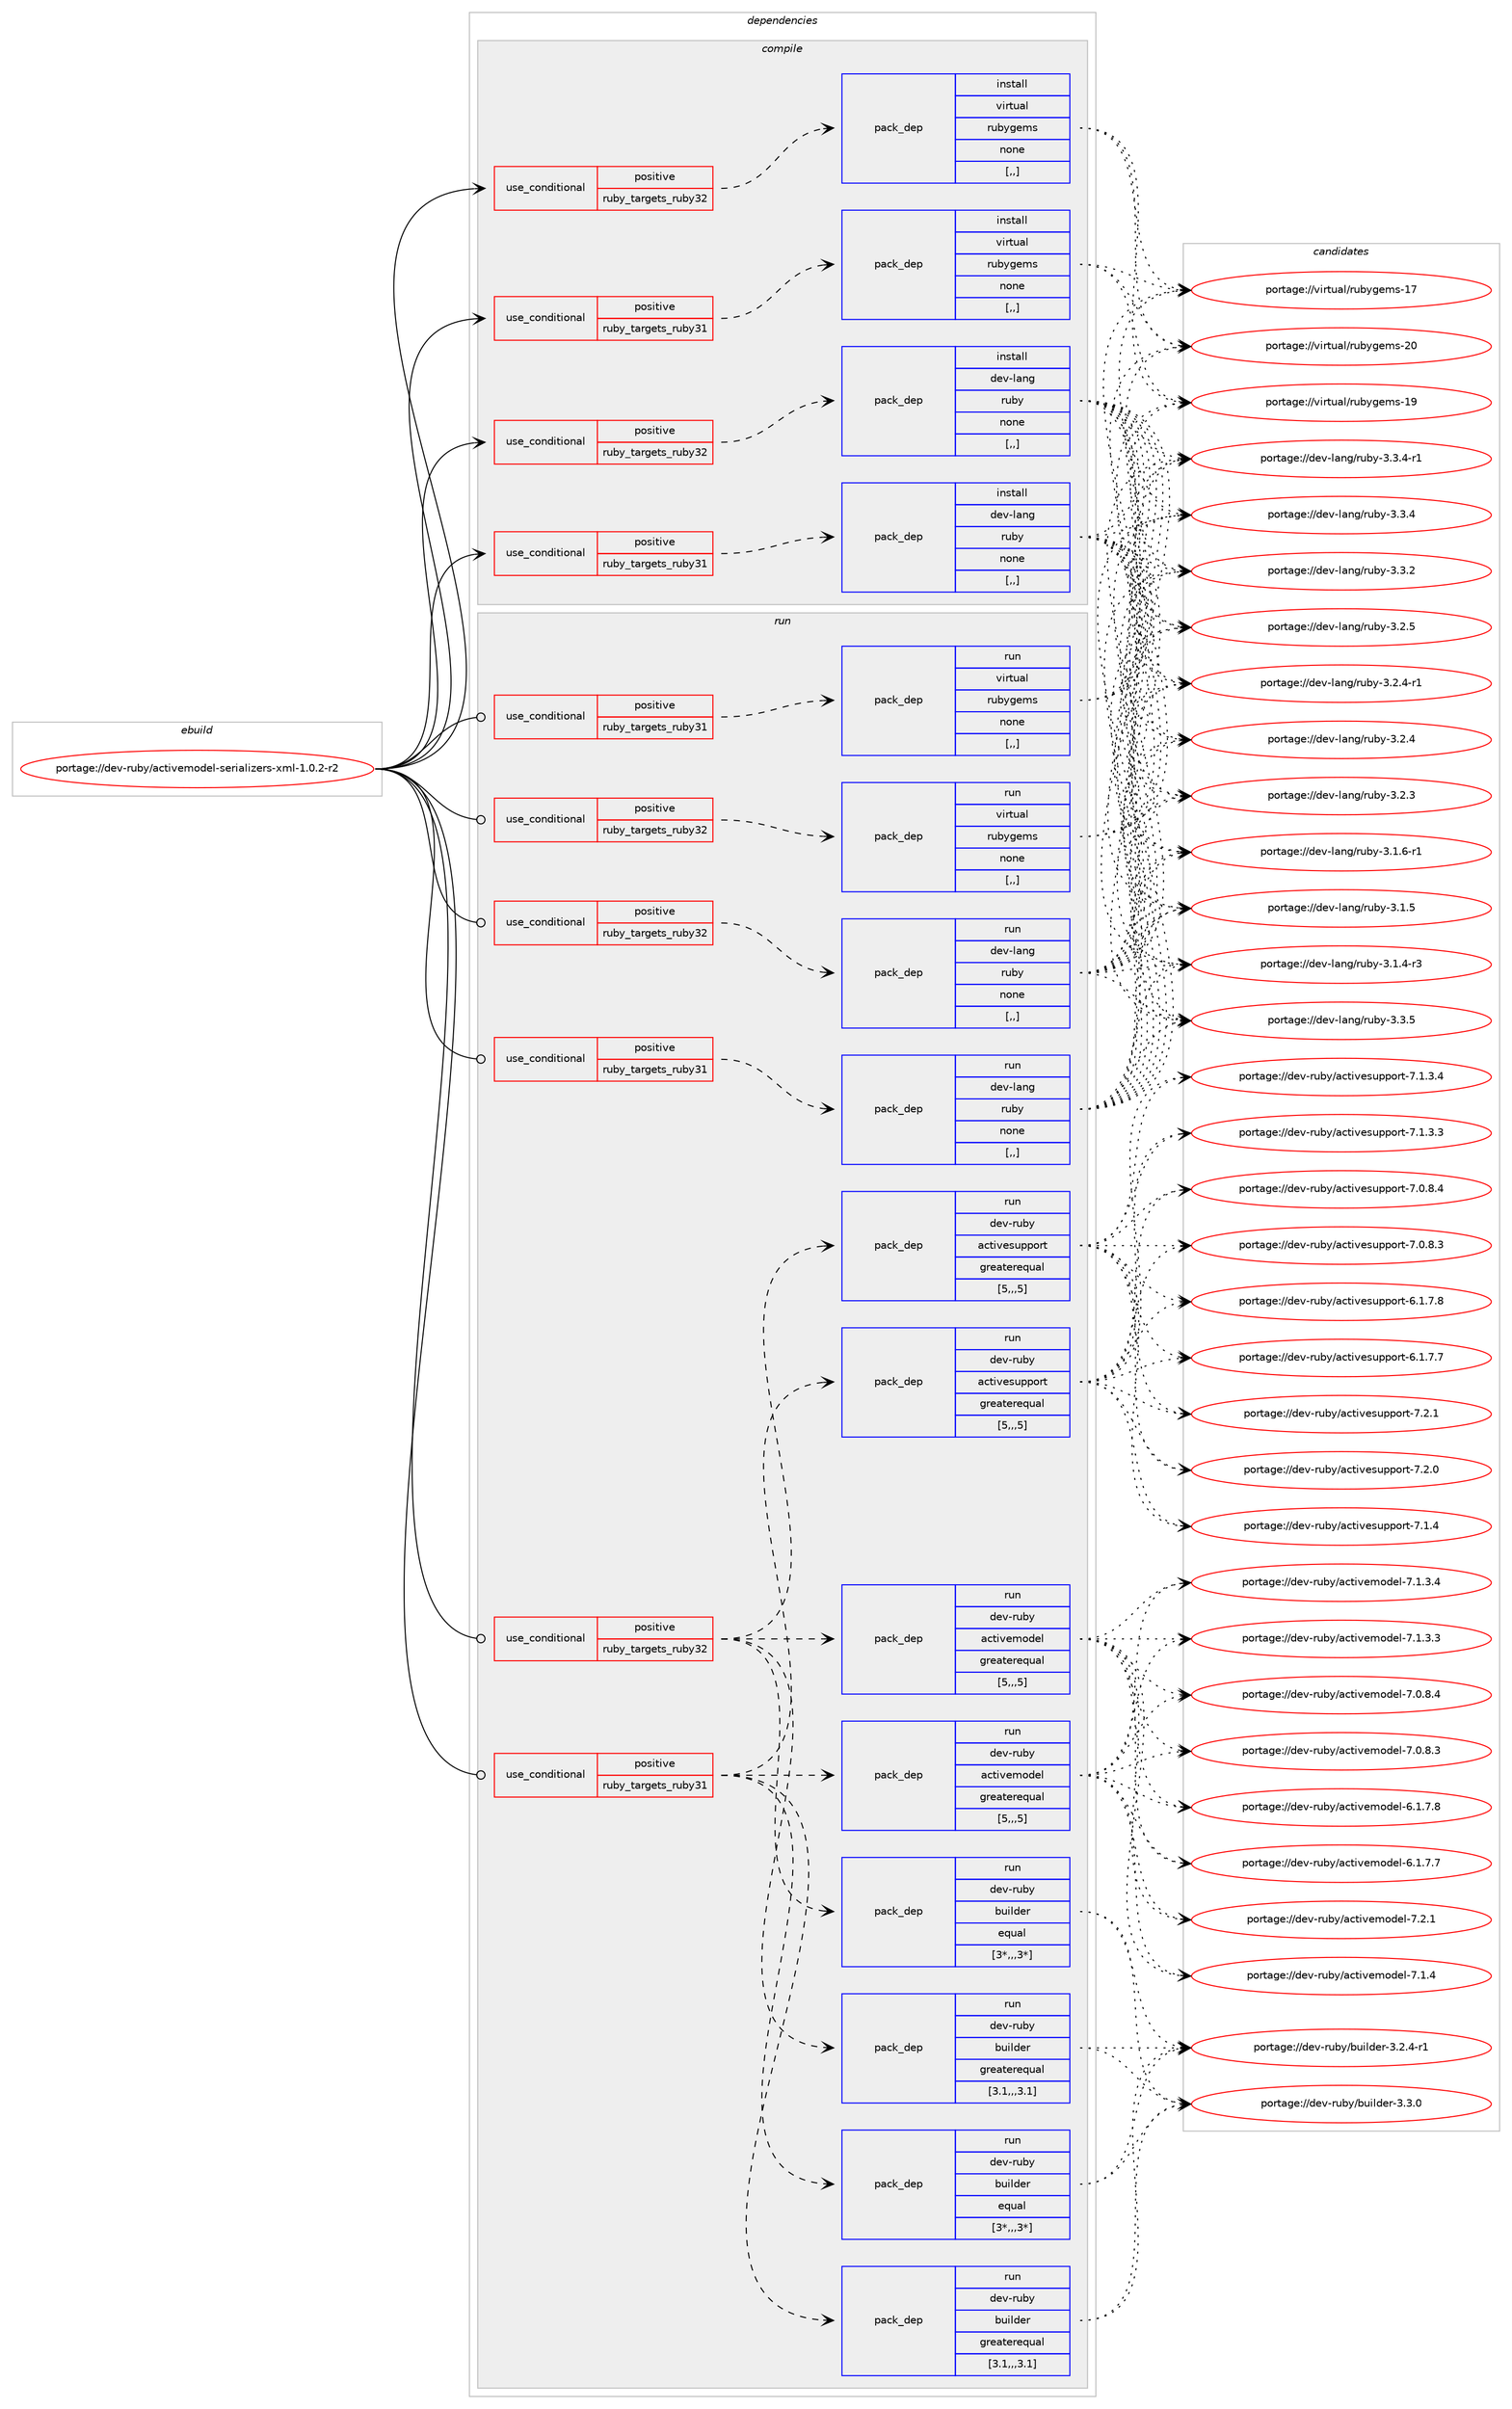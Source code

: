 digraph prolog {

# *************
# Graph options
# *************

newrank=true;
concentrate=true;
compound=true;
graph [rankdir=LR,fontname=Helvetica,fontsize=10,ranksep=1.5];#, ranksep=2.5, nodesep=0.2];
edge  [arrowhead=vee];
node  [fontname=Helvetica,fontsize=10];

# **********
# The ebuild
# **********

subgraph cluster_leftcol {
color=gray;
label=<<i>ebuild</i>>;
id [label="portage://dev-ruby/activemodel-serializers-xml-1.0.2-r2", color=red, width=4, href="../dev-ruby/activemodel-serializers-xml-1.0.2-r2.svg"];
}

# ****************
# The dependencies
# ****************

subgraph cluster_midcol {
color=gray;
label=<<i>dependencies</i>>;
subgraph cluster_compile {
fillcolor="#eeeeee";
style=filled;
label=<<i>compile</i>>;
subgraph cond174325 {
dependency670115 [label=<<TABLE BORDER="0" CELLBORDER="1" CELLSPACING="0" CELLPADDING="4"><TR><TD ROWSPAN="3" CELLPADDING="10">use_conditional</TD></TR><TR><TD>positive</TD></TR><TR><TD>ruby_targets_ruby31</TD></TR></TABLE>>, shape=none, color=red];
subgraph pack490912 {
dependency670116 [label=<<TABLE BORDER="0" CELLBORDER="1" CELLSPACING="0" CELLPADDING="4" WIDTH="220"><TR><TD ROWSPAN="6" CELLPADDING="30">pack_dep</TD></TR><TR><TD WIDTH="110">install</TD></TR><TR><TD>dev-lang</TD></TR><TR><TD>ruby</TD></TR><TR><TD>none</TD></TR><TR><TD>[,,]</TD></TR></TABLE>>, shape=none, color=blue];
}
dependency670115:e -> dependency670116:w [weight=20,style="dashed",arrowhead="vee"];
}
id:e -> dependency670115:w [weight=20,style="solid",arrowhead="vee"];
subgraph cond174326 {
dependency670117 [label=<<TABLE BORDER="0" CELLBORDER="1" CELLSPACING="0" CELLPADDING="4"><TR><TD ROWSPAN="3" CELLPADDING="10">use_conditional</TD></TR><TR><TD>positive</TD></TR><TR><TD>ruby_targets_ruby31</TD></TR></TABLE>>, shape=none, color=red];
subgraph pack490913 {
dependency670118 [label=<<TABLE BORDER="0" CELLBORDER="1" CELLSPACING="0" CELLPADDING="4" WIDTH="220"><TR><TD ROWSPAN="6" CELLPADDING="30">pack_dep</TD></TR><TR><TD WIDTH="110">install</TD></TR><TR><TD>virtual</TD></TR><TR><TD>rubygems</TD></TR><TR><TD>none</TD></TR><TR><TD>[,,]</TD></TR></TABLE>>, shape=none, color=blue];
}
dependency670117:e -> dependency670118:w [weight=20,style="dashed",arrowhead="vee"];
}
id:e -> dependency670117:w [weight=20,style="solid",arrowhead="vee"];
subgraph cond174327 {
dependency670119 [label=<<TABLE BORDER="0" CELLBORDER="1" CELLSPACING="0" CELLPADDING="4"><TR><TD ROWSPAN="3" CELLPADDING="10">use_conditional</TD></TR><TR><TD>positive</TD></TR><TR><TD>ruby_targets_ruby32</TD></TR></TABLE>>, shape=none, color=red];
subgraph pack490914 {
dependency670120 [label=<<TABLE BORDER="0" CELLBORDER="1" CELLSPACING="0" CELLPADDING="4" WIDTH="220"><TR><TD ROWSPAN="6" CELLPADDING="30">pack_dep</TD></TR><TR><TD WIDTH="110">install</TD></TR><TR><TD>dev-lang</TD></TR><TR><TD>ruby</TD></TR><TR><TD>none</TD></TR><TR><TD>[,,]</TD></TR></TABLE>>, shape=none, color=blue];
}
dependency670119:e -> dependency670120:w [weight=20,style="dashed",arrowhead="vee"];
}
id:e -> dependency670119:w [weight=20,style="solid",arrowhead="vee"];
subgraph cond174328 {
dependency670121 [label=<<TABLE BORDER="0" CELLBORDER="1" CELLSPACING="0" CELLPADDING="4"><TR><TD ROWSPAN="3" CELLPADDING="10">use_conditional</TD></TR><TR><TD>positive</TD></TR><TR><TD>ruby_targets_ruby32</TD></TR></TABLE>>, shape=none, color=red];
subgraph pack490915 {
dependency670122 [label=<<TABLE BORDER="0" CELLBORDER="1" CELLSPACING="0" CELLPADDING="4" WIDTH="220"><TR><TD ROWSPAN="6" CELLPADDING="30">pack_dep</TD></TR><TR><TD WIDTH="110">install</TD></TR><TR><TD>virtual</TD></TR><TR><TD>rubygems</TD></TR><TR><TD>none</TD></TR><TR><TD>[,,]</TD></TR></TABLE>>, shape=none, color=blue];
}
dependency670121:e -> dependency670122:w [weight=20,style="dashed",arrowhead="vee"];
}
id:e -> dependency670121:w [weight=20,style="solid",arrowhead="vee"];
}
subgraph cluster_compileandrun {
fillcolor="#eeeeee";
style=filled;
label=<<i>compile and run</i>>;
}
subgraph cluster_run {
fillcolor="#eeeeee";
style=filled;
label=<<i>run</i>>;
subgraph cond174329 {
dependency670123 [label=<<TABLE BORDER="0" CELLBORDER="1" CELLSPACING="0" CELLPADDING="4"><TR><TD ROWSPAN="3" CELLPADDING="10">use_conditional</TD></TR><TR><TD>positive</TD></TR><TR><TD>ruby_targets_ruby31</TD></TR></TABLE>>, shape=none, color=red];
subgraph pack490916 {
dependency670124 [label=<<TABLE BORDER="0" CELLBORDER="1" CELLSPACING="0" CELLPADDING="4" WIDTH="220"><TR><TD ROWSPAN="6" CELLPADDING="30">pack_dep</TD></TR><TR><TD WIDTH="110">run</TD></TR><TR><TD>dev-lang</TD></TR><TR><TD>ruby</TD></TR><TR><TD>none</TD></TR><TR><TD>[,,]</TD></TR></TABLE>>, shape=none, color=blue];
}
dependency670123:e -> dependency670124:w [weight=20,style="dashed",arrowhead="vee"];
}
id:e -> dependency670123:w [weight=20,style="solid",arrowhead="odot"];
subgraph cond174330 {
dependency670125 [label=<<TABLE BORDER="0" CELLBORDER="1" CELLSPACING="0" CELLPADDING="4"><TR><TD ROWSPAN="3" CELLPADDING="10">use_conditional</TD></TR><TR><TD>positive</TD></TR><TR><TD>ruby_targets_ruby31</TD></TR></TABLE>>, shape=none, color=red];
subgraph pack490917 {
dependency670126 [label=<<TABLE BORDER="0" CELLBORDER="1" CELLSPACING="0" CELLPADDING="4" WIDTH="220"><TR><TD ROWSPAN="6" CELLPADDING="30">pack_dep</TD></TR><TR><TD WIDTH="110">run</TD></TR><TR><TD>dev-ruby</TD></TR><TR><TD>activesupport</TD></TR><TR><TD>greaterequal</TD></TR><TR><TD>[5,,,5]</TD></TR></TABLE>>, shape=none, color=blue];
}
dependency670125:e -> dependency670126:w [weight=20,style="dashed",arrowhead="vee"];
subgraph pack490918 {
dependency670127 [label=<<TABLE BORDER="0" CELLBORDER="1" CELLSPACING="0" CELLPADDING="4" WIDTH="220"><TR><TD ROWSPAN="6" CELLPADDING="30">pack_dep</TD></TR><TR><TD WIDTH="110">run</TD></TR><TR><TD>dev-ruby</TD></TR><TR><TD>activemodel</TD></TR><TR><TD>greaterequal</TD></TR><TR><TD>[5,,,5]</TD></TR></TABLE>>, shape=none, color=blue];
}
dependency670125:e -> dependency670127:w [weight=20,style="dashed",arrowhead="vee"];
subgraph pack490919 {
dependency670128 [label=<<TABLE BORDER="0" CELLBORDER="1" CELLSPACING="0" CELLPADDING="4" WIDTH="220"><TR><TD ROWSPAN="6" CELLPADDING="30">pack_dep</TD></TR><TR><TD WIDTH="110">run</TD></TR><TR><TD>dev-ruby</TD></TR><TR><TD>builder</TD></TR><TR><TD>equal</TD></TR><TR><TD>[3*,,,3*]</TD></TR></TABLE>>, shape=none, color=blue];
}
dependency670125:e -> dependency670128:w [weight=20,style="dashed",arrowhead="vee"];
subgraph pack490920 {
dependency670129 [label=<<TABLE BORDER="0" CELLBORDER="1" CELLSPACING="0" CELLPADDING="4" WIDTH="220"><TR><TD ROWSPAN="6" CELLPADDING="30">pack_dep</TD></TR><TR><TD WIDTH="110">run</TD></TR><TR><TD>dev-ruby</TD></TR><TR><TD>builder</TD></TR><TR><TD>greaterequal</TD></TR><TR><TD>[3.1,,,3.1]</TD></TR></TABLE>>, shape=none, color=blue];
}
dependency670125:e -> dependency670129:w [weight=20,style="dashed",arrowhead="vee"];
}
id:e -> dependency670125:w [weight=20,style="solid",arrowhead="odot"];
subgraph cond174331 {
dependency670130 [label=<<TABLE BORDER="0" CELLBORDER="1" CELLSPACING="0" CELLPADDING="4"><TR><TD ROWSPAN="3" CELLPADDING="10">use_conditional</TD></TR><TR><TD>positive</TD></TR><TR><TD>ruby_targets_ruby31</TD></TR></TABLE>>, shape=none, color=red];
subgraph pack490921 {
dependency670131 [label=<<TABLE BORDER="0" CELLBORDER="1" CELLSPACING="0" CELLPADDING="4" WIDTH="220"><TR><TD ROWSPAN="6" CELLPADDING="30">pack_dep</TD></TR><TR><TD WIDTH="110">run</TD></TR><TR><TD>virtual</TD></TR><TR><TD>rubygems</TD></TR><TR><TD>none</TD></TR><TR><TD>[,,]</TD></TR></TABLE>>, shape=none, color=blue];
}
dependency670130:e -> dependency670131:w [weight=20,style="dashed",arrowhead="vee"];
}
id:e -> dependency670130:w [weight=20,style="solid",arrowhead="odot"];
subgraph cond174332 {
dependency670132 [label=<<TABLE BORDER="0" CELLBORDER="1" CELLSPACING="0" CELLPADDING="4"><TR><TD ROWSPAN="3" CELLPADDING="10">use_conditional</TD></TR><TR><TD>positive</TD></TR><TR><TD>ruby_targets_ruby32</TD></TR></TABLE>>, shape=none, color=red];
subgraph pack490922 {
dependency670133 [label=<<TABLE BORDER="0" CELLBORDER="1" CELLSPACING="0" CELLPADDING="4" WIDTH="220"><TR><TD ROWSPAN="6" CELLPADDING="30">pack_dep</TD></TR><TR><TD WIDTH="110">run</TD></TR><TR><TD>dev-lang</TD></TR><TR><TD>ruby</TD></TR><TR><TD>none</TD></TR><TR><TD>[,,]</TD></TR></TABLE>>, shape=none, color=blue];
}
dependency670132:e -> dependency670133:w [weight=20,style="dashed",arrowhead="vee"];
}
id:e -> dependency670132:w [weight=20,style="solid",arrowhead="odot"];
subgraph cond174333 {
dependency670134 [label=<<TABLE BORDER="0" CELLBORDER="1" CELLSPACING="0" CELLPADDING="4"><TR><TD ROWSPAN="3" CELLPADDING="10">use_conditional</TD></TR><TR><TD>positive</TD></TR><TR><TD>ruby_targets_ruby32</TD></TR></TABLE>>, shape=none, color=red];
subgraph pack490923 {
dependency670135 [label=<<TABLE BORDER="0" CELLBORDER="1" CELLSPACING="0" CELLPADDING="4" WIDTH="220"><TR><TD ROWSPAN="6" CELLPADDING="30">pack_dep</TD></TR><TR><TD WIDTH="110">run</TD></TR><TR><TD>dev-ruby</TD></TR><TR><TD>activesupport</TD></TR><TR><TD>greaterequal</TD></TR><TR><TD>[5,,,5]</TD></TR></TABLE>>, shape=none, color=blue];
}
dependency670134:e -> dependency670135:w [weight=20,style="dashed",arrowhead="vee"];
subgraph pack490924 {
dependency670136 [label=<<TABLE BORDER="0" CELLBORDER="1" CELLSPACING="0" CELLPADDING="4" WIDTH="220"><TR><TD ROWSPAN="6" CELLPADDING="30">pack_dep</TD></TR><TR><TD WIDTH="110">run</TD></TR><TR><TD>dev-ruby</TD></TR><TR><TD>activemodel</TD></TR><TR><TD>greaterequal</TD></TR><TR><TD>[5,,,5]</TD></TR></TABLE>>, shape=none, color=blue];
}
dependency670134:e -> dependency670136:w [weight=20,style="dashed",arrowhead="vee"];
subgraph pack490925 {
dependency670137 [label=<<TABLE BORDER="0" CELLBORDER="1" CELLSPACING="0" CELLPADDING="4" WIDTH="220"><TR><TD ROWSPAN="6" CELLPADDING="30">pack_dep</TD></TR><TR><TD WIDTH="110">run</TD></TR><TR><TD>dev-ruby</TD></TR><TR><TD>builder</TD></TR><TR><TD>equal</TD></TR><TR><TD>[3*,,,3*]</TD></TR></TABLE>>, shape=none, color=blue];
}
dependency670134:e -> dependency670137:w [weight=20,style="dashed",arrowhead="vee"];
subgraph pack490926 {
dependency670138 [label=<<TABLE BORDER="0" CELLBORDER="1" CELLSPACING="0" CELLPADDING="4" WIDTH="220"><TR><TD ROWSPAN="6" CELLPADDING="30">pack_dep</TD></TR><TR><TD WIDTH="110">run</TD></TR><TR><TD>dev-ruby</TD></TR><TR><TD>builder</TD></TR><TR><TD>greaterequal</TD></TR><TR><TD>[3.1,,,3.1]</TD></TR></TABLE>>, shape=none, color=blue];
}
dependency670134:e -> dependency670138:w [weight=20,style="dashed",arrowhead="vee"];
}
id:e -> dependency670134:w [weight=20,style="solid",arrowhead="odot"];
subgraph cond174334 {
dependency670139 [label=<<TABLE BORDER="0" CELLBORDER="1" CELLSPACING="0" CELLPADDING="4"><TR><TD ROWSPAN="3" CELLPADDING="10">use_conditional</TD></TR><TR><TD>positive</TD></TR><TR><TD>ruby_targets_ruby32</TD></TR></TABLE>>, shape=none, color=red];
subgraph pack490927 {
dependency670140 [label=<<TABLE BORDER="0" CELLBORDER="1" CELLSPACING="0" CELLPADDING="4" WIDTH="220"><TR><TD ROWSPAN="6" CELLPADDING="30">pack_dep</TD></TR><TR><TD WIDTH="110">run</TD></TR><TR><TD>virtual</TD></TR><TR><TD>rubygems</TD></TR><TR><TD>none</TD></TR><TR><TD>[,,]</TD></TR></TABLE>>, shape=none, color=blue];
}
dependency670139:e -> dependency670140:w [weight=20,style="dashed",arrowhead="vee"];
}
id:e -> dependency670139:w [weight=20,style="solid",arrowhead="odot"];
}
}

# **************
# The candidates
# **************

subgraph cluster_choices {
rank=same;
color=gray;
label=<<i>candidates</i>>;

subgraph choice490912 {
color=black;
nodesep=1;
choice10010111845108971101034711411798121455146514653 [label="portage://dev-lang/ruby-3.3.5", color=red, width=4,href="../dev-lang/ruby-3.3.5.svg"];
choice100101118451089711010347114117981214551465146524511449 [label="portage://dev-lang/ruby-3.3.4-r1", color=red, width=4,href="../dev-lang/ruby-3.3.4-r1.svg"];
choice10010111845108971101034711411798121455146514652 [label="portage://dev-lang/ruby-3.3.4", color=red, width=4,href="../dev-lang/ruby-3.3.4.svg"];
choice10010111845108971101034711411798121455146514650 [label="portage://dev-lang/ruby-3.3.2", color=red, width=4,href="../dev-lang/ruby-3.3.2.svg"];
choice10010111845108971101034711411798121455146504653 [label="portage://dev-lang/ruby-3.2.5", color=red, width=4,href="../dev-lang/ruby-3.2.5.svg"];
choice100101118451089711010347114117981214551465046524511449 [label="portage://dev-lang/ruby-3.2.4-r1", color=red, width=4,href="../dev-lang/ruby-3.2.4-r1.svg"];
choice10010111845108971101034711411798121455146504652 [label="portage://dev-lang/ruby-3.2.4", color=red, width=4,href="../dev-lang/ruby-3.2.4.svg"];
choice10010111845108971101034711411798121455146504651 [label="portage://dev-lang/ruby-3.2.3", color=red, width=4,href="../dev-lang/ruby-3.2.3.svg"];
choice100101118451089711010347114117981214551464946544511449 [label="portage://dev-lang/ruby-3.1.6-r1", color=red, width=4,href="../dev-lang/ruby-3.1.6-r1.svg"];
choice10010111845108971101034711411798121455146494653 [label="portage://dev-lang/ruby-3.1.5", color=red, width=4,href="../dev-lang/ruby-3.1.5.svg"];
choice100101118451089711010347114117981214551464946524511451 [label="portage://dev-lang/ruby-3.1.4-r3", color=red, width=4,href="../dev-lang/ruby-3.1.4-r3.svg"];
dependency670116:e -> choice10010111845108971101034711411798121455146514653:w [style=dotted,weight="100"];
dependency670116:e -> choice100101118451089711010347114117981214551465146524511449:w [style=dotted,weight="100"];
dependency670116:e -> choice10010111845108971101034711411798121455146514652:w [style=dotted,weight="100"];
dependency670116:e -> choice10010111845108971101034711411798121455146514650:w [style=dotted,weight="100"];
dependency670116:e -> choice10010111845108971101034711411798121455146504653:w [style=dotted,weight="100"];
dependency670116:e -> choice100101118451089711010347114117981214551465046524511449:w [style=dotted,weight="100"];
dependency670116:e -> choice10010111845108971101034711411798121455146504652:w [style=dotted,weight="100"];
dependency670116:e -> choice10010111845108971101034711411798121455146504651:w [style=dotted,weight="100"];
dependency670116:e -> choice100101118451089711010347114117981214551464946544511449:w [style=dotted,weight="100"];
dependency670116:e -> choice10010111845108971101034711411798121455146494653:w [style=dotted,weight="100"];
dependency670116:e -> choice100101118451089711010347114117981214551464946524511451:w [style=dotted,weight="100"];
}
subgraph choice490913 {
color=black;
nodesep=1;
choice118105114116117971084711411798121103101109115455048 [label="portage://virtual/rubygems-20", color=red, width=4,href="../virtual/rubygems-20.svg"];
choice118105114116117971084711411798121103101109115454957 [label="portage://virtual/rubygems-19", color=red, width=4,href="../virtual/rubygems-19.svg"];
choice118105114116117971084711411798121103101109115454955 [label="portage://virtual/rubygems-17", color=red, width=4,href="../virtual/rubygems-17.svg"];
dependency670118:e -> choice118105114116117971084711411798121103101109115455048:w [style=dotted,weight="100"];
dependency670118:e -> choice118105114116117971084711411798121103101109115454957:w [style=dotted,weight="100"];
dependency670118:e -> choice118105114116117971084711411798121103101109115454955:w [style=dotted,weight="100"];
}
subgraph choice490914 {
color=black;
nodesep=1;
choice10010111845108971101034711411798121455146514653 [label="portage://dev-lang/ruby-3.3.5", color=red, width=4,href="../dev-lang/ruby-3.3.5.svg"];
choice100101118451089711010347114117981214551465146524511449 [label="portage://dev-lang/ruby-3.3.4-r1", color=red, width=4,href="../dev-lang/ruby-3.3.4-r1.svg"];
choice10010111845108971101034711411798121455146514652 [label="portage://dev-lang/ruby-3.3.4", color=red, width=4,href="../dev-lang/ruby-3.3.4.svg"];
choice10010111845108971101034711411798121455146514650 [label="portage://dev-lang/ruby-3.3.2", color=red, width=4,href="../dev-lang/ruby-3.3.2.svg"];
choice10010111845108971101034711411798121455146504653 [label="portage://dev-lang/ruby-3.2.5", color=red, width=4,href="../dev-lang/ruby-3.2.5.svg"];
choice100101118451089711010347114117981214551465046524511449 [label="portage://dev-lang/ruby-3.2.4-r1", color=red, width=4,href="../dev-lang/ruby-3.2.4-r1.svg"];
choice10010111845108971101034711411798121455146504652 [label="portage://dev-lang/ruby-3.2.4", color=red, width=4,href="../dev-lang/ruby-3.2.4.svg"];
choice10010111845108971101034711411798121455146504651 [label="portage://dev-lang/ruby-3.2.3", color=red, width=4,href="../dev-lang/ruby-3.2.3.svg"];
choice100101118451089711010347114117981214551464946544511449 [label="portage://dev-lang/ruby-3.1.6-r1", color=red, width=4,href="../dev-lang/ruby-3.1.6-r1.svg"];
choice10010111845108971101034711411798121455146494653 [label="portage://dev-lang/ruby-3.1.5", color=red, width=4,href="../dev-lang/ruby-3.1.5.svg"];
choice100101118451089711010347114117981214551464946524511451 [label="portage://dev-lang/ruby-3.1.4-r3", color=red, width=4,href="../dev-lang/ruby-3.1.4-r3.svg"];
dependency670120:e -> choice10010111845108971101034711411798121455146514653:w [style=dotted,weight="100"];
dependency670120:e -> choice100101118451089711010347114117981214551465146524511449:w [style=dotted,weight="100"];
dependency670120:e -> choice10010111845108971101034711411798121455146514652:w [style=dotted,weight="100"];
dependency670120:e -> choice10010111845108971101034711411798121455146514650:w [style=dotted,weight="100"];
dependency670120:e -> choice10010111845108971101034711411798121455146504653:w [style=dotted,weight="100"];
dependency670120:e -> choice100101118451089711010347114117981214551465046524511449:w [style=dotted,weight="100"];
dependency670120:e -> choice10010111845108971101034711411798121455146504652:w [style=dotted,weight="100"];
dependency670120:e -> choice10010111845108971101034711411798121455146504651:w [style=dotted,weight="100"];
dependency670120:e -> choice100101118451089711010347114117981214551464946544511449:w [style=dotted,weight="100"];
dependency670120:e -> choice10010111845108971101034711411798121455146494653:w [style=dotted,weight="100"];
dependency670120:e -> choice100101118451089711010347114117981214551464946524511451:w [style=dotted,weight="100"];
}
subgraph choice490915 {
color=black;
nodesep=1;
choice118105114116117971084711411798121103101109115455048 [label="portage://virtual/rubygems-20", color=red, width=4,href="../virtual/rubygems-20.svg"];
choice118105114116117971084711411798121103101109115454957 [label="portage://virtual/rubygems-19", color=red, width=4,href="../virtual/rubygems-19.svg"];
choice118105114116117971084711411798121103101109115454955 [label="portage://virtual/rubygems-17", color=red, width=4,href="../virtual/rubygems-17.svg"];
dependency670122:e -> choice118105114116117971084711411798121103101109115455048:w [style=dotted,weight="100"];
dependency670122:e -> choice118105114116117971084711411798121103101109115454957:w [style=dotted,weight="100"];
dependency670122:e -> choice118105114116117971084711411798121103101109115454955:w [style=dotted,weight="100"];
}
subgraph choice490916 {
color=black;
nodesep=1;
choice10010111845108971101034711411798121455146514653 [label="portage://dev-lang/ruby-3.3.5", color=red, width=4,href="../dev-lang/ruby-3.3.5.svg"];
choice100101118451089711010347114117981214551465146524511449 [label="portage://dev-lang/ruby-3.3.4-r1", color=red, width=4,href="../dev-lang/ruby-3.3.4-r1.svg"];
choice10010111845108971101034711411798121455146514652 [label="portage://dev-lang/ruby-3.3.4", color=red, width=4,href="../dev-lang/ruby-3.3.4.svg"];
choice10010111845108971101034711411798121455146514650 [label="portage://dev-lang/ruby-3.3.2", color=red, width=4,href="../dev-lang/ruby-3.3.2.svg"];
choice10010111845108971101034711411798121455146504653 [label="portage://dev-lang/ruby-3.2.5", color=red, width=4,href="../dev-lang/ruby-3.2.5.svg"];
choice100101118451089711010347114117981214551465046524511449 [label="portage://dev-lang/ruby-3.2.4-r1", color=red, width=4,href="../dev-lang/ruby-3.2.4-r1.svg"];
choice10010111845108971101034711411798121455146504652 [label="portage://dev-lang/ruby-3.2.4", color=red, width=4,href="../dev-lang/ruby-3.2.4.svg"];
choice10010111845108971101034711411798121455146504651 [label="portage://dev-lang/ruby-3.2.3", color=red, width=4,href="../dev-lang/ruby-3.2.3.svg"];
choice100101118451089711010347114117981214551464946544511449 [label="portage://dev-lang/ruby-3.1.6-r1", color=red, width=4,href="../dev-lang/ruby-3.1.6-r1.svg"];
choice10010111845108971101034711411798121455146494653 [label="portage://dev-lang/ruby-3.1.5", color=red, width=4,href="../dev-lang/ruby-3.1.5.svg"];
choice100101118451089711010347114117981214551464946524511451 [label="portage://dev-lang/ruby-3.1.4-r3", color=red, width=4,href="../dev-lang/ruby-3.1.4-r3.svg"];
dependency670124:e -> choice10010111845108971101034711411798121455146514653:w [style=dotted,weight="100"];
dependency670124:e -> choice100101118451089711010347114117981214551465146524511449:w [style=dotted,weight="100"];
dependency670124:e -> choice10010111845108971101034711411798121455146514652:w [style=dotted,weight="100"];
dependency670124:e -> choice10010111845108971101034711411798121455146514650:w [style=dotted,weight="100"];
dependency670124:e -> choice10010111845108971101034711411798121455146504653:w [style=dotted,weight="100"];
dependency670124:e -> choice100101118451089711010347114117981214551465046524511449:w [style=dotted,weight="100"];
dependency670124:e -> choice10010111845108971101034711411798121455146504652:w [style=dotted,weight="100"];
dependency670124:e -> choice10010111845108971101034711411798121455146504651:w [style=dotted,weight="100"];
dependency670124:e -> choice100101118451089711010347114117981214551464946544511449:w [style=dotted,weight="100"];
dependency670124:e -> choice10010111845108971101034711411798121455146494653:w [style=dotted,weight="100"];
dependency670124:e -> choice100101118451089711010347114117981214551464946524511451:w [style=dotted,weight="100"];
}
subgraph choice490917 {
color=black;
nodesep=1;
choice1001011184511411798121479799116105118101115117112112111114116455546504649 [label="portage://dev-ruby/activesupport-7.2.1", color=red, width=4,href="../dev-ruby/activesupport-7.2.1.svg"];
choice1001011184511411798121479799116105118101115117112112111114116455546504648 [label="portage://dev-ruby/activesupport-7.2.0", color=red, width=4,href="../dev-ruby/activesupport-7.2.0.svg"];
choice1001011184511411798121479799116105118101115117112112111114116455546494652 [label="portage://dev-ruby/activesupport-7.1.4", color=red, width=4,href="../dev-ruby/activesupport-7.1.4.svg"];
choice10010111845114117981214797991161051181011151171121121111141164555464946514652 [label="portage://dev-ruby/activesupport-7.1.3.4", color=red, width=4,href="../dev-ruby/activesupport-7.1.3.4.svg"];
choice10010111845114117981214797991161051181011151171121121111141164555464946514651 [label="portage://dev-ruby/activesupport-7.1.3.3", color=red, width=4,href="../dev-ruby/activesupport-7.1.3.3.svg"];
choice10010111845114117981214797991161051181011151171121121111141164555464846564652 [label="portage://dev-ruby/activesupport-7.0.8.4", color=red, width=4,href="../dev-ruby/activesupport-7.0.8.4.svg"];
choice10010111845114117981214797991161051181011151171121121111141164555464846564651 [label="portage://dev-ruby/activesupport-7.0.8.3", color=red, width=4,href="../dev-ruby/activesupport-7.0.8.3.svg"];
choice10010111845114117981214797991161051181011151171121121111141164554464946554656 [label="portage://dev-ruby/activesupport-6.1.7.8", color=red, width=4,href="../dev-ruby/activesupport-6.1.7.8.svg"];
choice10010111845114117981214797991161051181011151171121121111141164554464946554655 [label="portage://dev-ruby/activesupport-6.1.7.7", color=red, width=4,href="../dev-ruby/activesupport-6.1.7.7.svg"];
dependency670126:e -> choice1001011184511411798121479799116105118101115117112112111114116455546504649:w [style=dotted,weight="100"];
dependency670126:e -> choice1001011184511411798121479799116105118101115117112112111114116455546504648:w [style=dotted,weight="100"];
dependency670126:e -> choice1001011184511411798121479799116105118101115117112112111114116455546494652:w [style=dotted,weight="100"];
dependency670126:e -> choice10010111845114117981214797991161051181011151171121121111141164555464946514652:w [style=dotted,weight="100"];
dependency670126:e -> choice10010111845114117981214797991161051181011151171121121111141164555464946514651:w [style=dotted,weight="100"];
dependency670126:e -> choice10010111845114117981214797991161051181011151171121121111141164555464846564652:w [style=dotted,weight="100"];
dependency670126:e -> choice10010111845114117981214797991161051181011151171121121111141164555464846564651:w [style=dotted,weight="100"];
dependency670126:e -> choice10010111845114117981214797991161051181011151171121121111141164554464946554656:w [style=dotted,weight="100"];
dependency670126:e -> choice10010111845114117981214797991161051181011151171121121111141164554464946554655:w [style=dotted,weight="100"];
}
subgraph choice490918 {
color=black;
nodesep=1;
choice1001011184511411798121479799116105118101109111100101108455546504649 [label="portage://dev-ruby/activemodel-7.2.1", color=red, width=4,href="../dev-ruby/activemodel-7.2.1.svg"];
choice1001011184511411798121479799116105118101109111100101108455546494652 [label="portage://dev-ruby/activemodel-7.1.4", color=red, width=4,href="../dev-ruby/activemodel-7.1.4.svg"];
choice10010111845114117981214797991161051181011091111001011084555464946514652 [label="portage://dev-ruby/activemodel-7.1.3.4", color=red, width=4,href="../dev-ruby/activemodel-7.1.3.4.svg"];
choice10010111845114117981214797991161051181011091111001011084555464946514651 [label="portage://dev-ruby/activemodel-7.1.3.3", color=red, width=4,href="../dev-ruby/activemodel-7.1.3.3.svg"];
choice10010111845114117981214797991161051181011091111001011084555464846564652 [label="portage://dev-ruby/activemodel-7.0.8.4", color=red, width=4,href="../dev-ruby/activemodel-7.0.8.4.svg"];
choice10010111845114117981214797991161051181011091111001011084555464846564651 [label="portage://dev-ruby/activemodel-7.0.8.3", color=red, width=4,href="../dev-ruby/activemodel-7.0.8.3.svg"];
choice10010111845114117981214797991161051181011091111001011084554464946554656 [label="portage://dev-ruby/activemodel-6.1.7.8", color=red, width=4,href="../dev-ruby/activemodel-6.1.7.8.svg"];
choice10010111845114117981214797991161051181011091111001011084554464946554655 [label="portage://dev-ruby/activemodel-6.1.7.7", color=red, width=4,href="../dev-ruby/activemodel-6.1.7.7.svg"];
dependency670127:e -> choice1001011184511411798121479799116105118101109111100101108455546504649:w [style=dotted,weight="100"];
dependency670127:e -> choice1001011184511411798121479799116105118101109111100101108455546494652:w [style=dotted,weight="100"];
dependency670127:e -> choice10010111845114117981214797991161051181011091111001011084555464946514652:w [style=dotted,weight="100"];
dependency670127:e -> choice10010111845114117981214797991161051181011091111001011084555464946514651:w [style=dotted,weight="100"];
dependency670127:e -> choice10010111845114117981214797991161051181011091111001011084555464846564652:w [style=dotted,weight="100"];
dependency670127:e -> choice10010111845114117981214797991161051181011091111001011084555464846564651:w [style=dotted,weight="100"];
dependency670127:e -> choice10010111845114117981214797991161051181011091111001011084554464946554656:w [style=dotted,weight="100"];
dependency670127:e -> choice10010111845114117981214797991161051181011091111001011084554464946554655:w [style=dotted,weight="100"];
}
subgraph choice490919 {
color=black;
nodesep=1;
choice10010111845114117981214798117105108100101114455146514648 [label="portage://dev-ruby/builder-3.3.0", color=red, width=4,href="../dev-ruby/builder-3.3.0.svg"];
choice100101118451141179812147981171051081001011144551465046524511449 [label="portage://dev-ruby/builder-3.2.4-r1", color=red, width=4,href="../dev-ruby/builder-3.2.4-r1.svg"];
dependency670128:e -> choice10010111845114117981214798117105108100101114455146514648:w [style=dotted,weight="100"];
dependency670128:e -> choice100101118451141179812147981171051081001011144551465046524511449:w [style=dotted,weight="100"];
}
subgraph choice490920 {
color=black;
nodesep=1;
choice10010111845114117981214798117105108100101114455146514648 [label="portage://dev-ruby/builder-3.3.0", color=red, width=4,href="../dev-ruby/builder-3.3.0.svg"];
choice100101118451141179812147981171051081001011144551465046524511449 [label="portage://dev-ruby/builder-3.2.4-r1", color=red, width=4,href="../dev-ruby/builder-3.2.4-r1.svg"];
dependency670129:e -> choice10010111845114117981214798117105108100101114455146514648:w [style=dotted,weight="100"];
dependency670129:e -> choice100101118451141179812147981171051081001011144551465046524511449:w [style=dotted,weight="100"];
}
subgraph choice490921 {
color=black;
nodesep=1;
choice118105114116117971084711411798121103101109115455048 [label="portage://virtual/rubygems-20", color=red, width=4,href="../virtual/rubygems-20.svg"];
choice118105114116117971084711411798121103101109115454957 [label="portage://virtual/rubygems-19", color=red, width=4,href="../virtual/rubygems-19.svg"];
choice118105114116117971084711411798121103101109115454955 [label="portage://virtual/rubygems-17", color=red, width=4,href="../virtual/rubygems-17.svg"];
dependency670131:e -> choice118105114116117971084711411798121103101109115455048:w [style=dotted,weight="100"];
dependency670131:e -> choice118105114116117971084711411798121103101109115454957:w [style=dotted,weight="100"];
dependency670131:e -> choice118105114116117971084711411798121103101109115454955:w [style=dotted,weight="100"];
}
subgraph choice490922 {
color=black;
nodesep=1;
choice10010111845108971101034711411798121455146514653 [label="portage://dev-lang/ruby-3.3.5", color=red, width=4,href="../dev-lang/ruby-3.3.5.svg"];
choice100101118451089711010347114117981214551465146524511449 [label="portage://dev-lang/ruby-3.3.4-r1", color=red, width=4,href="../dev-lang/ruby-3.3.4-r1.svg"];
choice10010111845108971101034711411798121455146514652 [label="portage://dev-lang/ruby-3.3.4", color=red, width=4,href="../dev-lang/ruby-3.3.4.svg"];
choice10010111845108971101034711411798121455146514650 [label="portage://dev-lang/ruby-3.3.2", color=red, width=4,href="../dev-lang/ruby-3.3.2.svg"];
choice10010111845108971101034711411798121455146504653 [label="portage://dev-lang/ruby-3.2.5", color=red, width=4,href="../dev-lang/ruby-3.2.5.svg"];
choice100101118451089711010347114117981214551465046524511449 [label="portage://dev-lang/ruby-3.2.4-r1", color=red, width=4,href="../dev-lang/ruby-3.2.4-r1.svg"];
choice10010111845108971101034711411798121455146504652 [label="portage://dev-lang/ruby-3.2.4", color=red, width=4,href="../dev-lang/ruby-3.2.4.svg"];
choice10010111845108971101034711411798121455146504651 [label="portage://dev-lang/ruby-3.2.3", color=red, width=4,href="../dev-lang/ruby-3.2.3.svg"];
choice100101118451089711010347114117981214551464946544511449 [label="portage://dev-lang/ruby-3.1.6-r1", color=red, width=4,href="../dev-lang/ruby-3.1.6-r1.svg"];
choice10010111845108971101034711411798121455146494653 [label="portage://dev-lang/ruby-3.1.5", color=red, width=4,href="../dev-lang/ruby-3.1.5.svg"];
choice100101118451089711010347114117981214551464946524511451 [label="portage://dev-lang/ruby-3.1.4-r3", color=red, width=4,href="../dev-lang/ruby-3.1.4-r3.svg"];
dependency670133:e -> choice10010111845108971101034711411798121455146514653:w [style=dotted,weight="100"];
dependency670133:e -> choice100101118451089711010347114117981214551465146524511449:w [style=dotted,weight="100"];
dependency670133:e -> choice10010111845108971101034711411798121455146514652:w [style=dotted,weight="100"];
dependency670133:e -> choice10010111845108971101034711411798121455146514650:w [style=dotted,weight="100"];
dependency670133:e -> choice10010111845108971101034711411798121455146504653:w [style=dotted,weight="100"];
dependency670133:e -> choice100101118451089711010347114117981214551465046524511449:w [style=dotted,weight="100"];
dependency670133:e -> choice10010111845108971101034711411798121455146504652:w [style=dotted,weight="100"];
dependency670133:e -> choice10010111845108971101034711411798121455146504651:w [style=dotted,weight="100"];
dependency670133:e -> choice100101118451089711010347114117981214551464946544511449:w [style=dotted,weight="100"];
dependency670133:e -> choice10010111845108971101034711411798121455146494653:w [style=dotted,weight="100"];
dependency670133:e -> choice100101118451089711010347114117981214551464946524511451:w [style=dotted,weight="100"];
}
subgraph choice490923 {
color=black;
nodesep=1;
choice1001011184511411798121479799116105118101115117112112111114116455546504649 [label="portage://dev-ruby/activesupport-7.2.1", color=red, width=4,href="../dev-ruby/activesupport-7.2.1.svg"];
choice1001011184511411798121479799116105118101115117112112111114116455546504648 [label="portage://dev-ruby/activesupport-7.2.0", color=red, width=4,href="../dev-ruby/activesupport-7.2.0.svg"];
choice1001011184511411798121479799116105118101115117112112111114116455546494652 [label="portage://dev-ruby/activesupport-7.1.4", color=red, width=4,href="../dev-ruby/activesupport-7.1.4.svg"];
choice10010111845114117981214797991161051181011151171121121111141164555464946514652 [label="portage://dev-ruby/activesupport-7.1.3.4", color=red, width=4,href="../dev-ruby/activesupport-7.1.3.4.svg"];
choice10010111845114117981214797991161051181011151171121121111141164555464946514651 [label="portage://dev-ruby/activesupport-7.1.3.3", color=red, width=4,href="../dev-ruby/activesupport-7.1.3.3.svg"];
choice10010111845114117981214797991161051181011151171121121111141164555464846564652 [label="portage://dev-ruby/activesupport-7.0.8.4", color=red, width=4,href="../dev-ruby/activesupport-7.0.8.4.svg"];
choice10010111845114117981214797991161051181011151171121121111141164555464846564651 [label="portage://dev-ruby/activesupport-7.0.8.3", color=red, width=4,href="../dev-ruby/activesupport-7.0.8.3.svg"];
choice10010111845114117981214797991161051181011151171121121111141164554464946554656 [label="portage://dev-ruby/activesupport-6.1.7.8", color=red, width=4,href="../dev-ruby/activesupport-6.1.7.8.svg"];
choice10010111845114117981214797991161051181011151171121121111141164554464946554655 [label="portage://dev-ruby/activesupport-6.1.7.7", color=red, width=4,href="../dev-ruby/activesupport-6.1.7.7.svg"];
dependency670135:e -> choice1001011184511411798121479799116105118101115117112112111114116455546504649:w [style=dotted,weight="100"];
dependency670135:e -> choice1001011184511411798121479799116105118101115117112112111114116455546504648:w [style=dotted,weight="100"];
dependency670135:e -> choice1001011184511411798121479799116105118101115117112112111114116455546494652:w [style=dotted,weight="100"];
dependency670135:e -> choice10010111845114117981214797991161051181011151171121121111141164555464946514652:w [style=dotted,weight="100"];
dependency670135:e -> choice10010111845114117981214797991161051181011151171121121111141164555464946514651:w [style=dotted,weight="100"];
dependency670135:e -> choice10010111845114117981214797991161051181011151171121121111141164555464846564652:w [style=dotted,weight="100"];
dependency670135:e -> choice10010111845114117981214797991161051181011151171121121111141164555464846564651:w [style=dotted,weight="100"];
dependency670135:e -> choice10010111845114117981214797991161051181011151171121121111141164554464946554656:w [style=dotted,weight="100"];
dependency670135:e -> choice10010111845114117981214797991161051181011151171121121111141164554464946554655:w [style=dotted,weight="100"];
}
subgraph choice490924 {
color=black;
nodesep=1;
choice1001011184511411798121479799116105118101109111100101108455546504649 [label="portage://dev-ruby/activemodel-7.2.1", color=red, width=4,href="../dev-ruby/activemodel-7.2.1.svg"];
choice1001011184511411798121479799116105118101109111100101108455546494652 [label="portage://dev-ruby/activemodel-7.1.4", color=red, width=4,href="../dev-ruby/activemodel-7.1.4.svg"];
choice10010111845114117981214797991161051181011091111001011084555464946514652 [label="portage://dev-ruby/activemodel-7.1.3.4", color=red, width=4,href="../dev-ruby/activemodel-7.1.3.4.svg"];
choice10010111845114117981214797991161051181011091111001011084555464946514651 [label="portage://dev-ruby/activemodel-7.1.3.3", color=red, width=4,href="../dev-ruby/activemodel-7.1.3.3.svg"];
choice10010111845114117981214797991161051181011091111001011084555464846564652 [label="portage://dev-ruby/activemodel-7.0.8.4", color=red, width=4,href="../dev-ruby/activemodel-7.0.8.4.svg"];
choice10010111845114117981214797991161051181011091111001011084555464846564651 [label="portage://dev-ruby/activemodel-7.0.8.3", color=red, width=4,href="../dev-ruby/activemodel-7.0.8.3.svg"];
choice10010111845114117981214797991161051181011091111001011084554464946554656 [label="portage://dev-ruby/activemodel-6.1.7.8", color=red, width=4,href="../dev-ruby/activemodel-6.1.7.8.svg"];
choice10010111845114117981214797991161051181011091111001011084554464946554655 [label="portage://dev-ruby/activemodel-6.1.7.7", color=red, width=4,href="../dev-ruby/activemodel-6.1.7.7.svg"];
dependency670136:e -> choice1001011184511411798121479799116105118101109111100101108455546504649:w [style=dotted,weight="100"];
dependency670136:e -> choice1001011184511411798121479799116105118101109111100101108455546494652:w [style=dotted,weight="100"];
dependency670136:e -> choice10010111845114117981214797991161051181011091111001011084555464946514652:w [style=dotted,weight="100"];
dependency670136:e -> choice10010111845114117981214797991161051181011091111001011084555464946514651:w [style=dotted,weight="100"];
dependency670136:e -> choice10010111845114117981214797991161051181011091111001011084555464846564652:w [style=dotted,weight="100"];
dependency670136:e -> choice10010111845114117981214797991161051181011091111001011084555464846564651:w [style=dotted,weight="100"];
dependency670136:e -> choice10010111845114117981214797991161051181011091111001011084554464946554656:w [style=dotted,weight="100"];
dependency670136:e -> choice10010111845114117981214797991161051181011091111001011084554464946554655:w [style=dotted,weight="100"];
}
subgraph choice490925 {
color=black;
nodesep=1;
choice10010111845114117981214798117105108100101114455146514648 [label="portage://dev-ruby/builder-3.3.0", color=red, width=4,href="../dev-ruby/builder-3.3.0.svg"];
choice100101118451141179812147981171051081001011144551465046524511449 [label="portage://dev-ruby/builder-3.2.4-r1", color=red, width=4,href="../dev-ruby/builder-3.2.4-r1.svg"];
dependency670137:e -> choice10010111845114117981214798117105108100101114455146514648:w [style=dotted,weight="100"];
dependency670137:e -> choice100101118451141179812147981171051081001011144551465046524511449:w [style=dotted,weight="100"];
}
subgraph choice490926 {
color=black;
nodesep=1;
choice10010111845114117981214798117105108100101114455146514648 [label="portage://dev-ruby/builder-3.3.0", color=red, width=4,href="../dev-ruby/builder-3.3.0.svg"];
choice100101118451141179812147981171051081001011144551465046524511449 [label="portage://dev-ruby/builder-3.2.4-r1", color=red, width=4,href="../dev-ruby/builder-3.2.4-r1.svg"];
dependency670138:e -> choice10010111845114117981214798117105108100101114455146514648:w [style=dotted,weight="100"];
dependency670138:e -> choice100101118451141179812147981171051081001011144551465046524511449:w [style=dotted,weight="100"];
}
subgraph choice490927 {
color=black;
nodesep=1;
choice118105114116117971084711411798121103101109115455048 [label="portage://virtual/rubygems-20", color=red, width=4,href="../virtual/rubygems-20.svg"];
choice118105114116117971084711411798121103101109115454957 [label="portage://virtual/rubygems-19", color=red, width=4,href="../virtual/rubygems-19.svg"];
choice118105114116117971084711411798121103101109115454955 [label="portage://virtual/rubygems-17", color=red, width=4,href="../virtual/rubygems-17.svg"];
dependency670140:e -> choice118105114116117971084711411798121103101109115455048:w [style=dotted,weight="100"];
dependency670140:e -> choice118105114116117971084711411798121103101109115454957:w [style=dotted,weight="100"];
dependency670140:e -> choice118105114116117971084711411798121103101109115454955:w [style=dotted,weight="100"];
}
}

}
